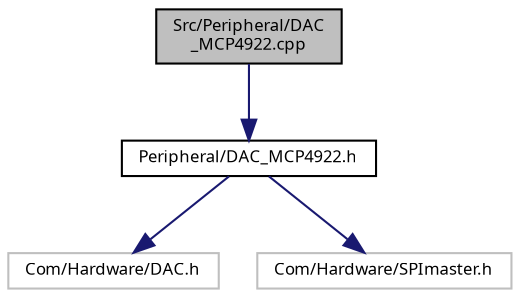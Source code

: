 digraph "Src/Peripheral/DAC_MCP4922.cpp"
{
  edge [fontname="Sans",fontsize="8",labelfontname="Sans",labelfontsize="8"];
  node [fontname="Sans",fontsize="8",shape=record];
  Node1 [label="Src/Peripheral/DAC\l_MCP4922.cpp",height=0.2,width=0.4,color="black", fillcolor="grey75", style="filled", fontcolor="black"];
  Node1 -> Node2 [color="midnightblue",fontsize="8",style="solid",fontname="Sans"];
  Node2 [label="Peripheral/DAC_MCP4922.h",height=0.2,width=0.4,color="black", fillcolor="white", style="filled",URL="$_d_a_c___m_c_p4922_8h.html"];
  Node2 -> Node3 [color="midnightblue",fontsize="8",style="solid",fontname="Sans"];
  Node3 [label="Com/Hardware/DAC.h",height=0.2,width=0.4,color="grey75", fillcolor="white", style="filled"];
  Node2 -> Node4 [color="midnightblue",fontsize="8",style="solid",fontname="Sans"];
  Node4 [label="Com/Hardware/SPImaster.h",height=0.2,width=0.4,color="grey75", fillcolor="white", style="filled"];
}
